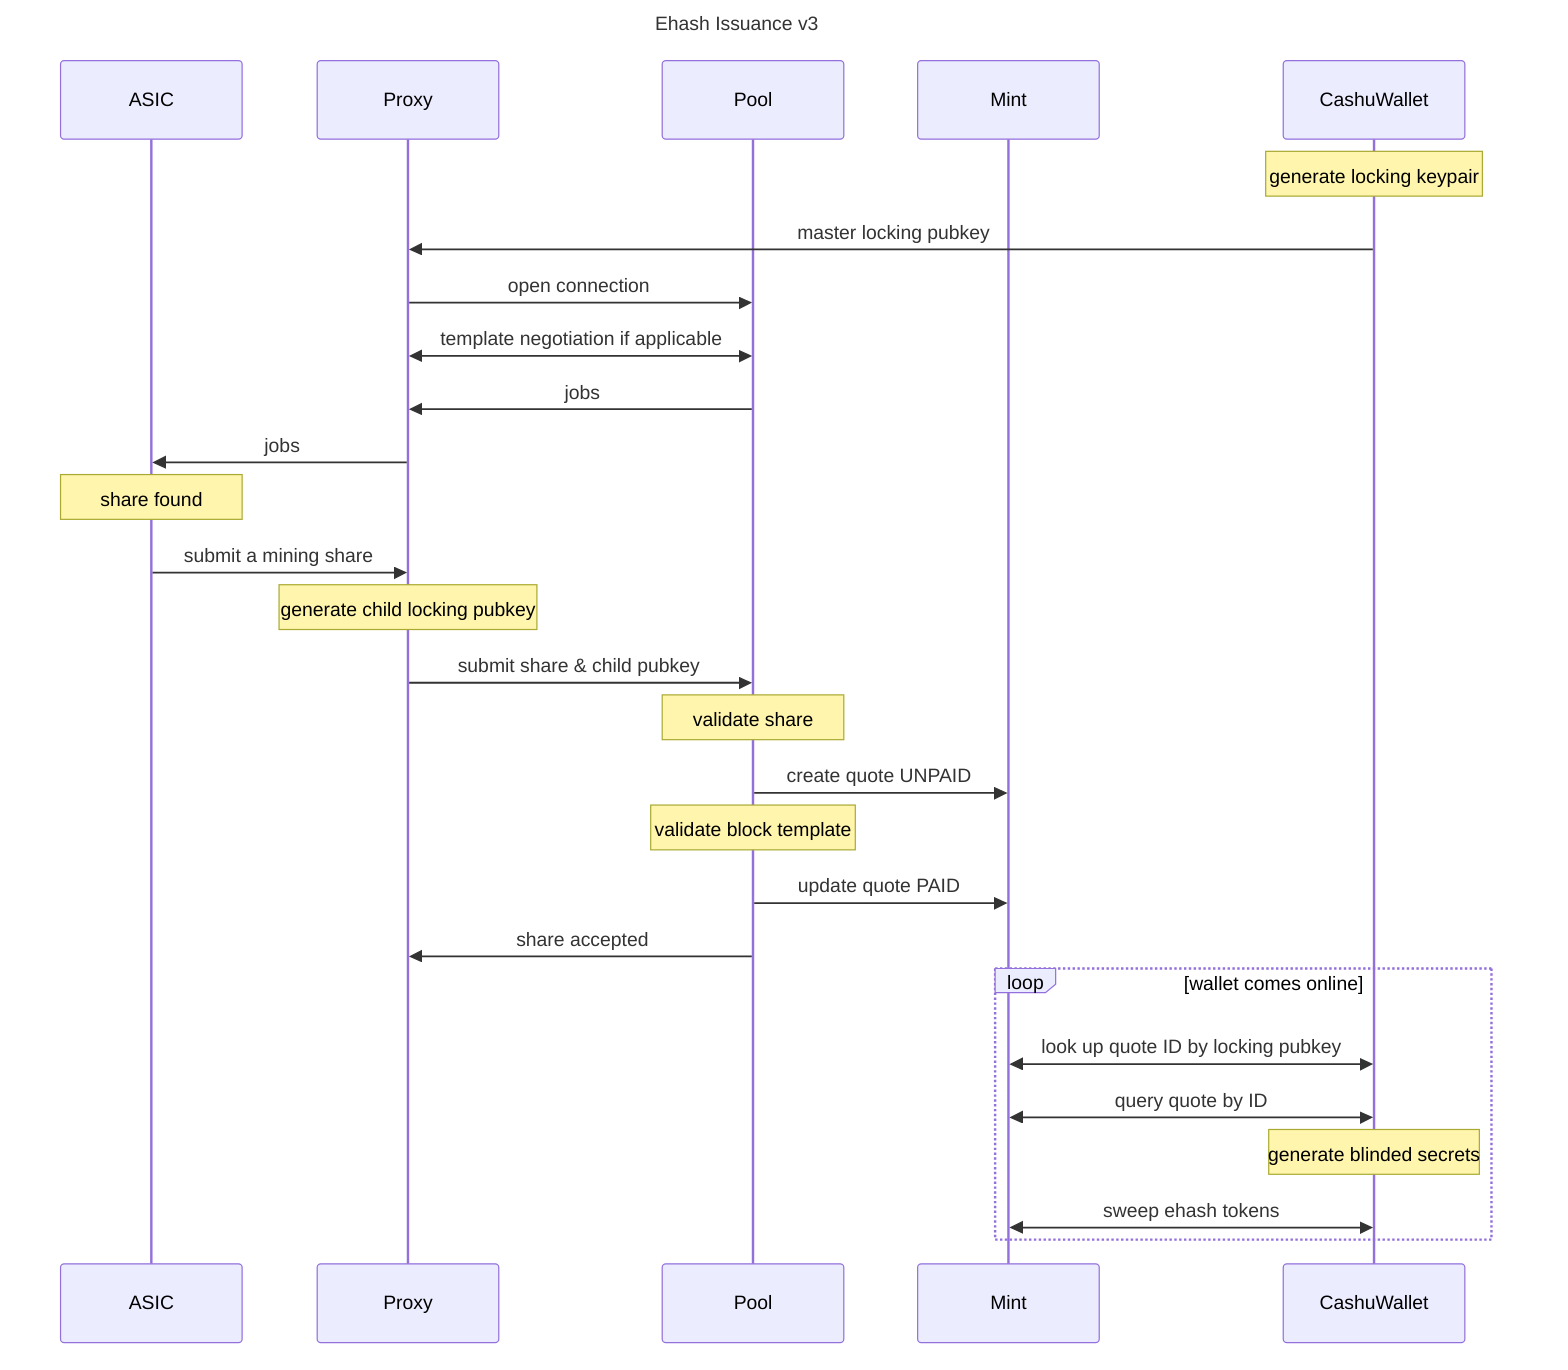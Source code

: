 sequenceDiagram
title Ehash Issuance v3

participant ASIC
participant Proxy
participant Pool
participant Mint
participant CashuWallet

  note over CashuWallet: generate locking keypair
CashuWallet->>Proxy:master locking pubkey
Proxy->>Pool:open connection
Pool<<->>Proxy:template negotiation if applicable
Pool->>Proxy:jobs
Proxy->>ASIC:jobs
note over ASIC:share found
ASIC->>Proxy:submit a mining share

note over Proxy:generate child locking pubkey
Proxy->>Pool:submit share & child pubkey
note over Pool:validate share
Pool->>Mint:create quote UNPAID
note over Pool:validate block template
Pool->>Mint:update quote PAID
Pool->>Proxy:share accepted
loop wallet comes online
  CashuWallet<<->>Mint: look up quote ID by locking pubkey
  CashuWallet<<->>Mint: query quote by ID
  note over CashuWallet: generate blinded secrets
  CashuWallet<<->>Mint:sweep ehash tokens
end